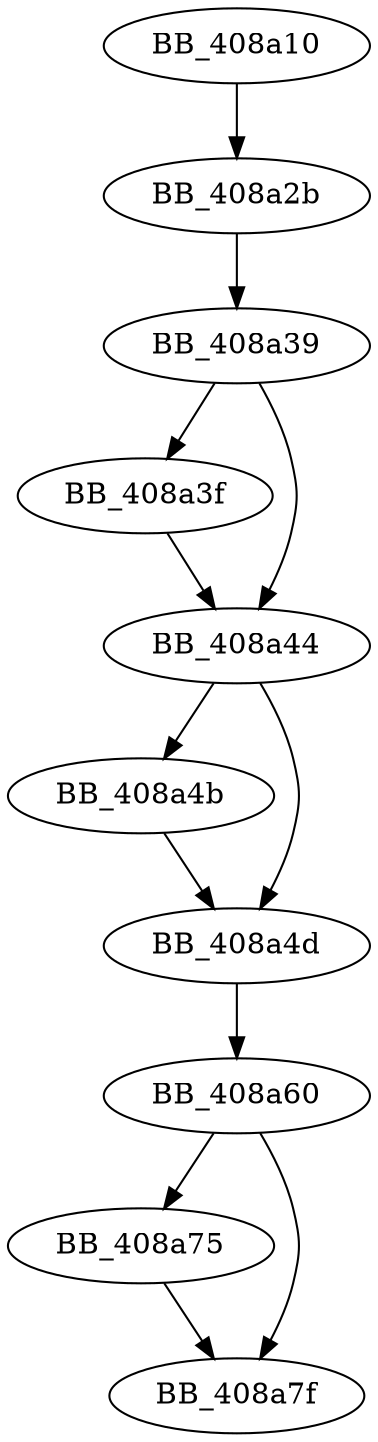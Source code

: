 DiGraph sub_408A10{
BB_408a10->BB_408a2b
BB_408a2b->BB_408a39
BB_408a39->BB_408a3f
BB_408a39->BB_408a44
BB_408a3f->BB_408a44
BB_408a44->BB_408a4b
BB_408a44->BB_408a4d
BB_408a4b->BB_408a4d
BB_408a4d->BB_408a60
BB_408a60->BB_408a75
BB_408a60->BB_408a7f
BB_408a75->BB_408a7f
}
